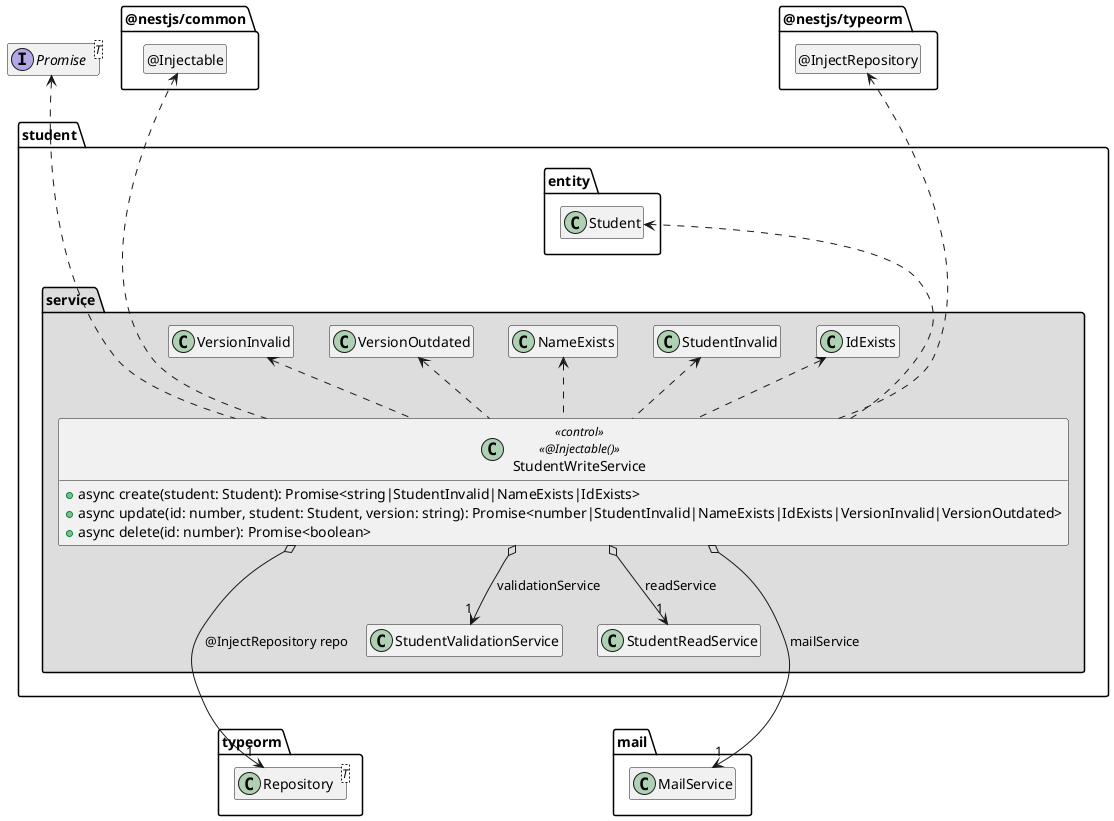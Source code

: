 ' Copyright (C) 2019 - present Juergen Zimmermann, Hochschule Karlsruhe
'
' This program is free software: you can redistribute it and/or modify
' it under the terms of the GNU General Public License as published by
' the Free Software Foundation, either version 3 of the License, or
' (at your option) any later version.
'
' This program is distributed in the hope that it will be useful,
' but WITHOUT ANY WARRANTY; without even the implied warranty of
' MERCHANTABILITY or FITNESS FOR A PARTICULAR PURPOSE.  See the
' GNU General Public License for more details.
'
' You should have received a copy of the GNU General Public License
' along with this program.  If not, see <https://www.gnu.org/licenses/>.

' Preview durch <Alt>d

@startuml Anwendungskern

interface Promise<T>

package @nestjs/common {
  class "@Injectable" as Injectable
  hide Injectable circle
}

package typeorm {
  class Repository<T>
}

package @nestjs/typeorm {
  class "@InjectRepository" as InjectRepository
  hide InjectRepository circle
}

package mail {
  class MailService
}

package student {
  package entity {
    class Student
  }

  package service #DDDDDD {
    class StudentInvalid
    class NameExists
    class IdExists
    class VersionInvalid
    class VersionOutdated

    class StudentWriteService << control >> <<@Injectable()>> {
      + async create(student: Student): Promise<string|StudentInvalid|NameExists|IdExists>
      + async update(id: number, student: Student, version: string): Promise<number|StudentInvalid|NameExists|IdExists|VersionInvalid|VersionOutdated>
      + async delete(id: number): Promise<boolean>
    }

    StudentWriteService o--> "1" StudentValidationService: validationService
    StudentWriteService o--> "1" StudentReadService: readService
    StudentWriteService o--> "1" Repository: @InjectRepository repo
    StudentWriteService o--> "1" MailService: mailService

    StudentWriteService .up.> Injectable
    StudentWriteService .up.> InjectRepository

    StudentWriteService .up.> Promise
    StudentWriteService ..> Student
    StudentWriteService .up.> StudentInvalid
    StudentWriteService .up.> NameExists
    StudentWriteService .up.> IdExists
    StudentWriteService .up.> VersionInvalid
    StudentWriteService .up.> VersionOutdated

    StudentInvalid .up[hidden].> Student
    Student .up[hidden].> Promise
    Student .up[hidden].> Injectable
    Student .up[hidden].> InjectRepository
    NameExists .up[hidden].> Student
    StudentValidationService .[hidden].> Repository
    StudentValidationService .[hidden].> MailService
  }
}

hide empty members

@enduml
